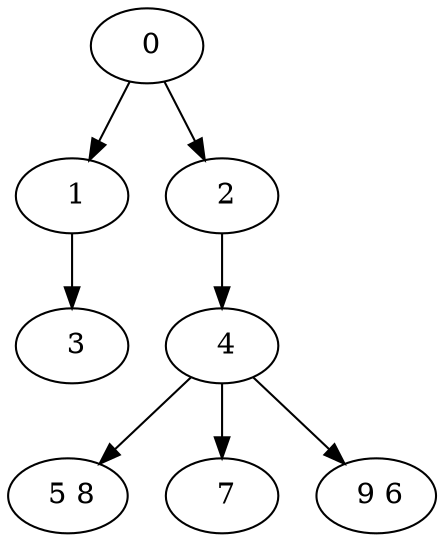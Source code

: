 digraph mytree {
" 0" -> " 1";
" 0" -> " 2";
" 1" -> " 3";
" 2" -> " 4";
" 4" -> " 5 8";
" 4" -> " 7";
" 4" -> " 9 6";
" 3";
" 5 8";
" 7";
" 9 6";
}
